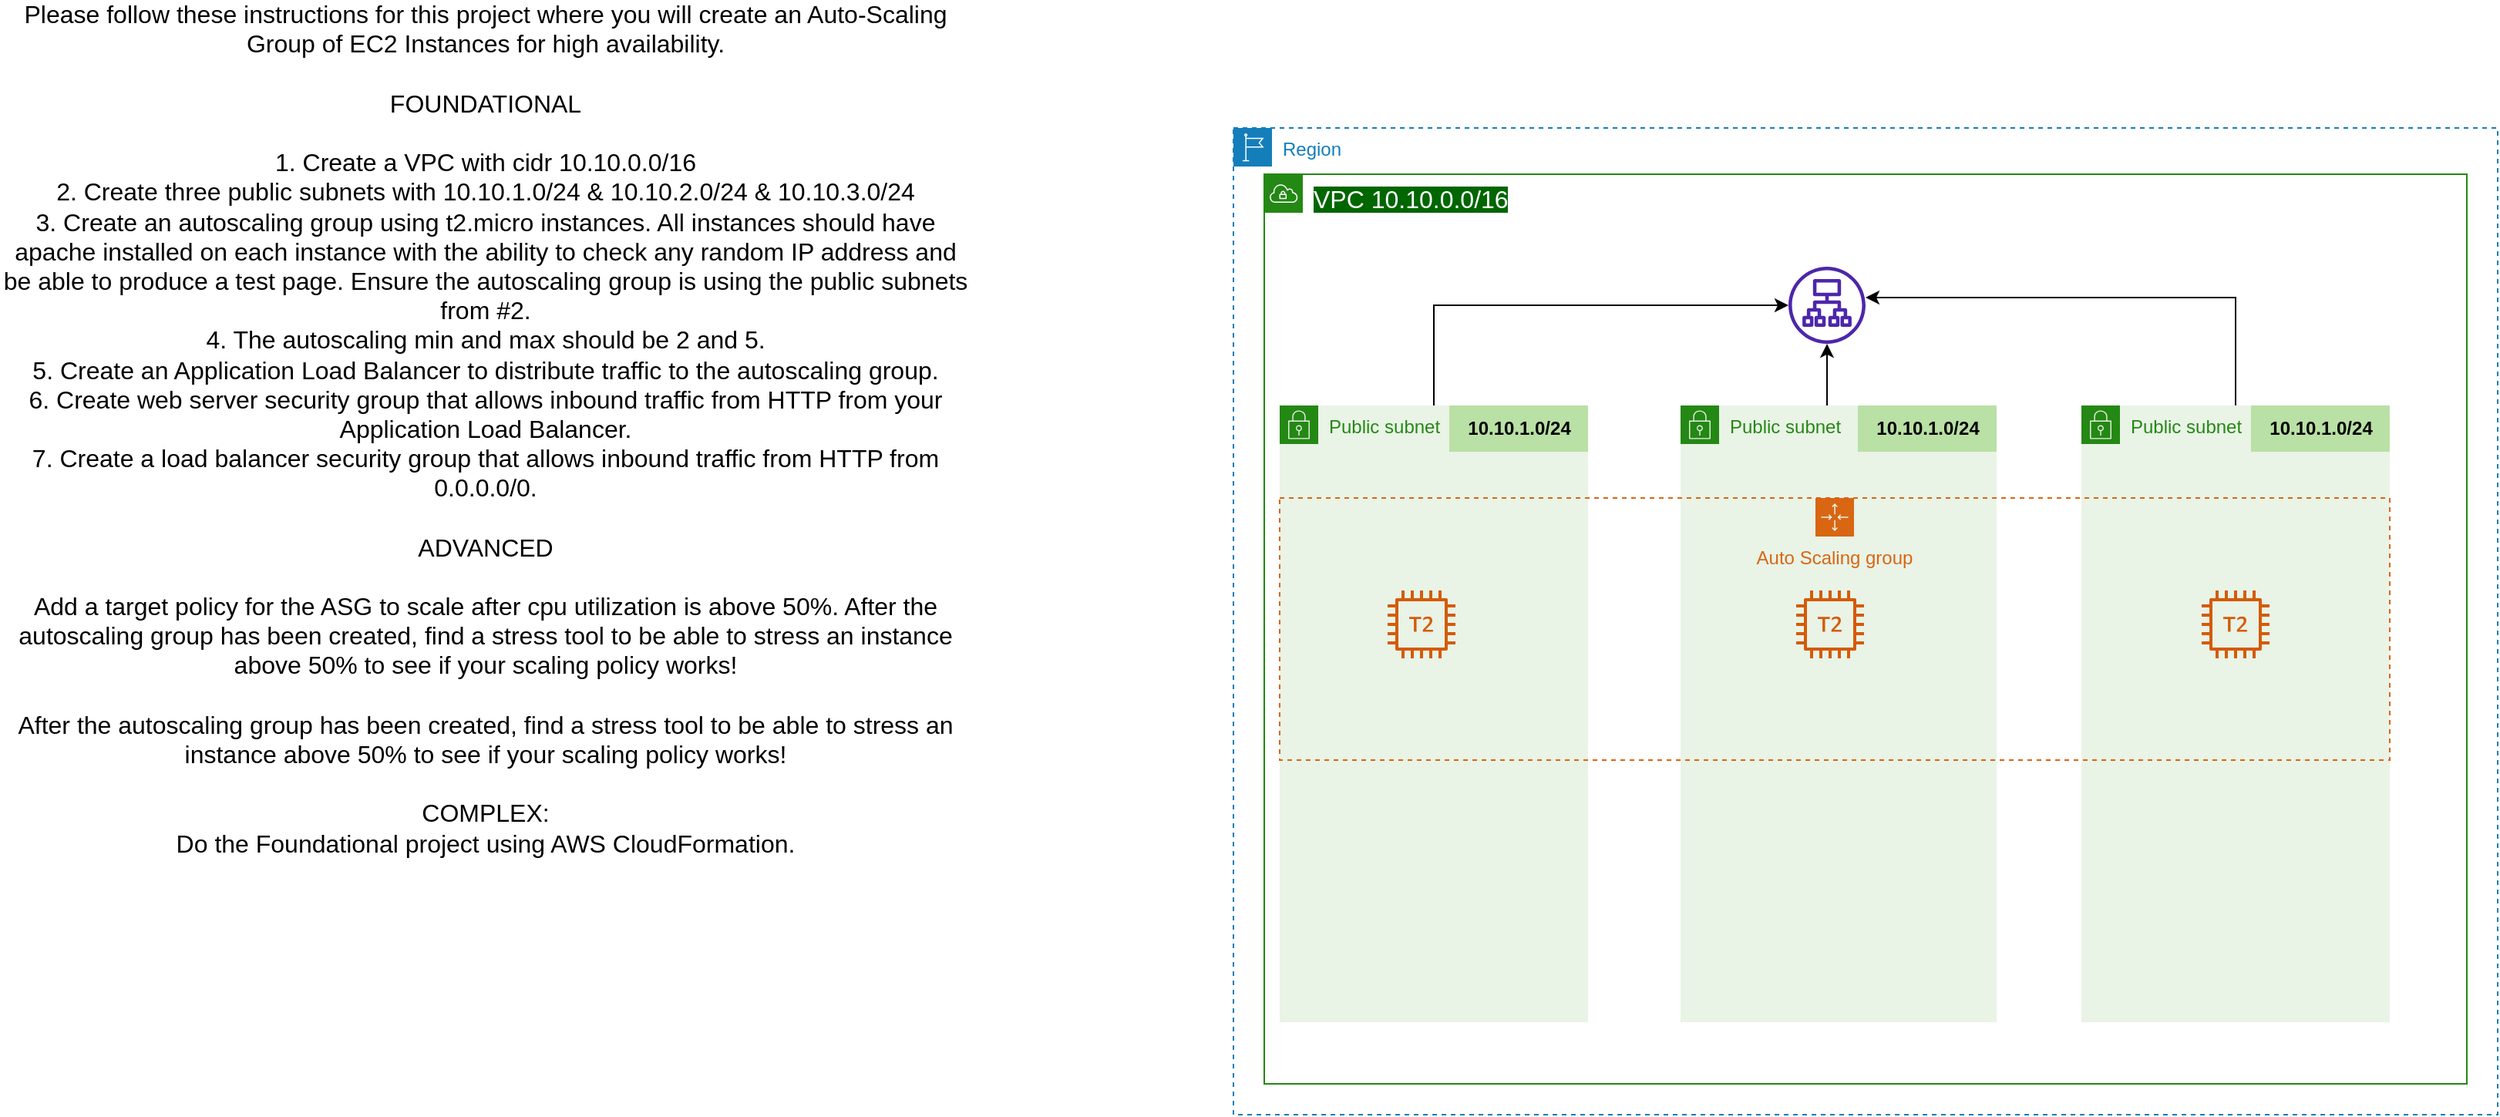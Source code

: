 <mxfile version="20.5.3" type="github">
  <diagram id="MLvrbDa9C6vAPCXWBnfA" name="Page-1">
    <mxGraphModel dx="928" dy="563" grid="1" gridSize="10" guides="1" tooltips="1" connect="1" arrows="1" fold="1" page="1" pageScale="1" pageWidth="850" pageHeight="1100" math="0" shadow="0">
      <root>
        <mxCell id="0" />
        <mxCell id="1" parent="0" />
        <mxCell id="PG2D4oexCz_ypWj5Rz1e-1" value="Region" style="points=[[0,0],[0.25,0],[0.5,0],[0.75,0],[1,0],[1,0.25],[1,0.5],[1,0.75],[1,1],[0.75,1],[0.5,1],[0.25,1],[0,1],[0,0.75],[0,0.5],[0,0.25]];outlineConnect=0;gradientColor=none;html=1;whiteSpace=wrap;fontSize=12;fontStyle=0;container=1;pointerEvents=0;collapsible=0;recursiveResize=0;shape=mxgraph.aws4.group;grIcon=mxgraph.aws4.group_region;strokeColor=#147EBA;fillColor=none;verticalAlign=top;align=left;spacingLeft=30;fontColor=#147EBA;dashed=1;" parent="1" vertex="1">
          <mxGeometry x="860" y="100" width="820" height="640" as="geometry" />
        </mxCell>
        <mxCell id="PG2D4oexCz_ypWj5Rz1e-5" value="&lt;font color=&quot;#ffffff&quot; style=&quot;background-color: rgb(0, 102, 0); font-size: 16px;&quot;&gt;VPC 10.10.0.0/16&lt;/font&gt;" style="points=[[0,0],[0.25,0],[0.5,0],[0.75,0],[1,0],[1,0.25],[1,0.5],[1,0.75],[1,1],[0.75,1],[0.5,1],[0.25,1],[0,1],[0,0.75],[0,0.5],[0,0.25]];outlineConnect=0;gradientColor=none;html=1;whiteSpace=wrap;fontSize=12;fontStyle=0;container=1;pointerEvents=0;collapsible=0;recursiveResize=0;shape=mxgraph.aws4.group;grIcon=mxgraph.aws4.group_vpc;strokeColor=#248814;fillColor=none;verticalAlign=top;align=left;spacingLeft=30;fontColor=#AAB7B8;dashed=0;strokeWidth=1;" parent="PG2D4oexCz_ypWj5Rz1e-1" vertex="1">
          <mxGeometry x="20" y="30" width="780" height="590" as="geometry" />
        </mxCell>
        <mxCell id="s-ojG0q9RjM-DH1xcq5x-30" style="edgeStyle=orthogonalEdgeStyle;rounded=0;orthogonalLoop=1;jettySize=auto;html=1;" edge="1" parent="PG2D4oexCz_ypWj5Rz1e-5" target="s-ojG0q9RjM-DH1xcq5x-15">
          <mxGeometry relative="1" as="geometry">
            <mxPoint x="365" y="150" as="sourcePoint" />
            <Array as="points">
              <mxPoint x="365" y="130" />
              <mxPoint x="365" y="130" />
            </Array>
          </mxGeometry>
        </mxCell>
        <mxCell id="s-ojG0q9RjM-DH1xcq5x-15" value="" style="sketch=0;outlineConnect=0;fontColor=#232F3E;gradientColor=none;fillColor=#4D27AA;strokeColor=none;dashed=0;verticalLabelPosition=bottom;verticalAlign=top;align=center;html=1;fontSize=12;fontStyle=0;aspect=fixed;pointerEvents=1;shape=mxgraph.aws4.application_load_balancer;" vertex="1" parent="PG2D4oexCz_ypWj5Rz1e-5">
          <mxGeometry x="340" y="60" width="50" height="50" as="geometry" />
        </mxCell>
        <mxCell id="s-ojG0q9RjM-DH1xcq5x-31" value="Public subnet" style="points=[[0,0],[0.25,0],[0.5,0],[0.75,0],[1,0],[1,0.25],[1,0.5],[1,0.75],[1,1],[0.75,1],[0.5,1],[0.25,1],[0,1],[0,0.75],[0,0.5],[0,0.25]];outlineConnect=0;gradientColor=none;html=1;whiteSpace=wrap;fontSize=12;fontStyle=0;container=1;pointerEvents=0;collapsible=0;recursiveResize=0;shape=mxgraph.aws4.group;grIcon=mxgraph.aws4.group_security_group;grStroke=0;strokeColor=#248814;fillColor=#E9F3E6;verticalAlign=top;align=left;spacingLeft=30;fontColor=#248814;dashed=0;" vertex="1" parent="PG2D4oexCz_ypWj5Rz1e-5">
          <mxGeometry x="270" y="150" width="205" height="400" as="geometry" />
        </mxCell>
        <mxCell id="s-ojG0q9RjM-DH1xcq5x-40" value="&lt;b&gt;10.10.1.0/24&lt;/b&gt;" style="text;html=1;align=center;verticalAlign=middle;resizable=0;points=[];autosize=1;strokeColor=none;fillColor=#B9E0A5;" vertex="1" parent="s-ojG0q9RjM-DH1xcq5x-31">
          <mxGeometry x="115" width="90" height="30" as="geometry" />
        </mxCell>
        <mxCell id="s-ojG0q9RjM-DH1xcq5x-14" value="" style="sketch=0;outlineConnect=0;fontColor=#232F3E;gradientColor=none;fillColor=#D45B07;strokeColor=none;dashed=0;verticalLabelPosition=bottom;verticalAlign=top;align=center;html=1;fontSize=12;fontStyle=0;aspect=fixed;pointerEvents=1;shape=mxgraph.aws4.t2_instance;" vertex="1" parent="s-ojG0q9RjM-DH1xcq5x-31">
          <mxGeometry x="75" y="120" width="44" height="44" as="geometry" />
        </mxCell>
        <mxCell id="s-ojG0q9RjM-DH1xcq5x-35" value="Public subnet" style="points=[[0,0],[0.25,0],[0.5,0],[0.75,0],[1,0],[1,0.25],[1,0.5],[1,0.75],[1,1],[0.75,1],[0.5,1],[0.25,1],[0,1],[0,0.75],[0,0.5],[0,0.25]];outlineConnect=0;gradientColor=none;html=1;whiteSpace=wrap;fontSize=12;fontStyle=0;container=1;pointerEvents=0;collapsible=0;recursiveResize=0;shape=mxgraph.aws4.group;grIcon=mxgraph.aws4.group_security_group;grStroke=0;strokeColor=#248814;fillColor=#E9F3E6;verticalAlign=top;align=left;spacingLeft=30;fontColor=#248814;dashed=0;" vertex="1" parent="PG2D4oexCz_ypWj5Rz1e-5">
          <mxGeometry x="530" y="150" width="200" height="400" as="geometry" />
        </mxCell>
        <mxCell id="s-ojG0q9RjM-DH1xcq5x-39" value="&lt;b&gt;10.10.1.0/24&lt;/b&gt;" style="text;html=1;align=center;verticalAlign=middle;resizable=0;points=[];autosize=1;strokeColor=none;fillColor=#B9E0A5;" vertex="1" parent="s-ojG0q9RjM-DH1xcq5x-35">
          <mxGeometry x="110" width="90" height="30" as="geometry" />
        </mxCell>
        <mxCell id="s-ojG0q9RjM-DH1xcq5x-13" value="" style="sketch=0;outlineConnect=0;fontColor=#232F3E;gradientColor=none;fillColor=#D45B07;strokeColor=none;dashed=0;verticalLabelPosition=bottom;verticalAlign=top;align=center;html=1;fontSize=12;fontStyle=0;aspect=fixed;pointerEvents=1;shape=mxgraph.aws4.t2_instance;" vertex="1" parent="s-ojG0q9RjM-DH1xcq5x-35">
          <mxGeometry x="78" y="120" width="44" height="44" as="geometry" />
        </mxCell>
        <mxCell id="s-ojG0q9RjM-DH1xcq5x-34" value="Public subnet" style="points=[[0,0],[0.25,0],[0.5,0],[0.75,0],[1,0],[1,0.25],[1,0.5],[1,0.75],[1,1],[0.75,1],[0.5,1],[0.25,1],[0,1],[0,0.75],[0,0.5],[0,0.25]];outlineConnect=0;gradientColor=none;html=1;whiteSpace=wrap;fontSize=12;fontStyle=0;container=1;pointerEvents=0;collapsible=0;recursiveResize=0;shape=mxgraph.aws4.group;grIcon=mxgraph.aws4.group_security_group;grStroke=0;strokeColor=#248814;fillColor=#E9F3E6;verticalAlign=top;align=left;spacingLeft=30;fontColor=#248814;dashed=0;" vertex="1" parent="PG2D4oexCz_ypWj5Rz1e-5">
          <mxGeometry x="10" y="150" width="200" height="400" as="geometry" />
        </mxCell>
        <mxCell id="s-ojG0q9RjM-DH1xcq5x-37" value="&lt;b&gt;10.10.1.0/24&lt;/b&gt;" style="text;html=1;align=center;verticalAlign=middle;resizable=0;points=[];autosize=1;strokeColor=none;fillColor=#B9E0A5;" vertex="1" parent="s-ojG0q9RjM-DH1xcq5x-34">
          <mxGeometry x="110" width="90" height="30" as="geometry" />
        </mxCell>
        <mxCell id="s-ojG0q9RjM-DH1xcq5x-8" value="" style="sketch=0;outlineConnect=0;fontColor=#232F3E;gradientColor=none;fillColor=#D45B07;strokeColor=none;dashed=0;verticalLabelPosition=bottom;verticalAlign=top;align=center;html=1;fontSize=12;fontStyle=0;aspect=fixed;pointerEvents=1;shape=mxgraph.aws4.t2_instance;" vertex="1" parent="s-ojG0q9RjM-DH1xcq5x-34">
          <mxGeometry x="70" y="120" width="44" height="44" as="geometry" />
        </mxCell>
        <mxCell id="s-ojG0q9RjM-DH1xcq5x-44" value="" style="edgeStyle=elbowEdgeStyle;elbow=horizontal;endArrow=classic;html=1;rounded=0;fontColor=none;exitX=0.5;exitY=0;exitDx=0;exitDy=0;" edge="1" parent="PG2D4oexCz_ypWj5Rz1e-5" source="s-ojG0q9RjM-DH1xcq5x-34" target="s-ojG0q9RjM-DH1xcq5x-15">
          <mxGeometry width="50" height="50" relative="1" as="geometry">
            <mxPoint x="110" y="120" as="sourcePoint" />
            <mxPoint x="160" y="70" as="targetPoint" />
            <Array as="points">
              <mxPoint x="110" y="120" />
            </Array>
          </mxGeometry>
        </mxCell>
        <mxCell id="s-ojG0q9RjM-DH1xcq5x-45" value="" style="edgeStyle=elbowEdgeStyle;elbow=horizontal;endArrow=classic;html=1;rounded=0;fontColor=none;exitX=0.5;exitY=0;exitDx=0;exitDy=0;" edge="1" parent="PG2D4oexCz_ypWj5Rz1e-5" source="s-ojG0q9RjM-DH1xcq5x-35" target="s-ojG0q9RjM-DH1xcq5x-15">
          <mxGeometry width="50" height="50" relative="1" as="geometry">
            <mxPoint x="500" y="145" as="sourcePoint" />
            <mxPoint x="730" y="40" as="targetPoint" />
            <Array as="points">
              <mxPoint x="630" y="80" />
              <mxPoint x="500" y="115" />
            </Array>
          </mxGeometry>
        </mxCell>
        <mxCell id="PG2D4oexCz_ypWj5Rz1e-2" value="&lt;div style=&quot;font-size: 16px;&quot;&gt;Please follow these instructions for this project where you will create an Auto-Scaling Group of EC2 Instances for high availability.&lt;/div&gt;&lt;div style=&quot;font-size: 16px;&quot;&gt;&lt;br style=&quot;font-size: 16px;&quot;&gt;&lt;/div&gt;&lt;div style=&quot;font-size: 16px;&quot;&gt;FOUNDATIONAL&lt;/div&gt;&lt;div style=&quot;font-size: 16px;&quot;&gt;&lt;br style=&quot;font-size: 16px;&quot;&gt;&lt;/div&gt;&lt;div style=&quot;font-size: 16px;&quot;&gt;1. Create a VPC with cidr 10.10.0.0/16&lt;/div&gt;&lt;div style=&quot;font-size: 16px;&quot;&gt;2. Create three public subnets with 10.10.1.0/24 &amp;amp; 10.10.2.0/24 &amp;amp; 10.10.3.0/24&lt;/div&gt;&lt;div style=&quot;font-size: 16px;&quot;&gt;3. Create an autoscaling group using t2.micro instances. All instances should have apache installed on each instance with the ability to check any random IP address and be able to produce a test page. Ensure the autoscaling group is using the public subnets from #2.&lt;/div&gt;&lt;div style=&quot;font-size: 16px;&quot;&gt;4. The autoscaling min and max should be 2 and 5.&lt;/div&gt;&lt;div style=&quot;font-size: 16px;&quot;&gt;5. Create an Application Load Balancer to distribute traffic to the autoscaling group.&lt;/div&gt;&lt;div style=&quot;font-size: 16px;&quot;&gt;6. Create web server security group that allows inbound traffic from HTTP from your Application Load Balancer.&lt;/div&gt;&lt;div style=&quot;font-size: 16px;&quot;&gt;7. Create a load balancer security group that allows inbound traffic from HTTP from 0.0.0.0/0.&lt;/div&gt;&lt;div style=&quot;font-size: 16px;&quot;&gt;&lt;br style=&quot;font-size: 16px;&quot;&gt;&lt;/div&gt;&lt;div style=&quot;font-size: 16px;&quot;&gt;ADVANCED&lt;/div&gt;&lt;div style=&quot;font-size: 16px;&quot;&gt;&lt;br style=&quot;font-size: 16px;&quot;&gt;&lt;/div&gt;&lt;div style=&quot;font-size: 16px;&quot;&gt;Add a target policy for the ASG to scale after cpu utilization is above 50%. After the autoscaling group has been created, find a stress tool to be able to stress an instance above 50% to see if your scaling policy works!&lt;/div&gt;&lt;div style=&quot;font-size: 16px;&quot;&gt;&lt;br style=&quot;font-size: 16px;&quot;&gt;&lt;/div&gt;&lt;div style=&quot;font-size: 16px;&quot;&gt;After the autoscaling group has been created, find a stress tool to be able to stress an instance above 50% to see if your scaling policy works!&lt;/div&gt;&lt;div style=&quot;font-size: 16px;&quot;&gt;&lt;br style=&quot;font-size: 16px;&quot;&gt;&lt;/div&gt;&lt;div style=&quot;font-size: 16px;&quot;&gt;COMPLEX:&lt;/div&gt;&lt;div style=&quot;font-size: 16px;&quot;&gt;Do the Foundational project using AWS CloudFormation.&lt;/div&gt;" style="text;html=1;strokeColor=none;fillColor=none;align=center;verticalAlign=middle;whiteSpace=wrap;rounded=0;strokeWidth=1;fontSize=16;" parent="1" vertex="1">
          <mxGeometry x="60" y="280" width="630" height="30" as="geometry" />
        </mxCell>
        <mxCell id="s-ojG0q9RjM-DH1xcq5x-42" value="Auto Scaling group" style="points=[[0,0],[0.25,0],[0.5,0],[0.75,0],[1,0],[1,0.25],[1,0.5],[1,0.75],[1,1],[0.75,1],[0.5,1],[0.25,1],[0,1],[0,0.75],[0,0.5],[0,0.25]];outlineConnect=0;gradientColor=none;html=1;whiteSpace=wrap;fontSize=12;fontStyle=0;container=1;pointerEvents=0;collapsible=0;recursiveResize=0;shape=mxgraph.aws4.groupCenter;grIcon=mxgraph.aws4.group_auto_scaling_group;grStroke=1;strokeColor=#D86613;fillColor=none;verticalAlign=top;align=center;fontColor=#D86613;dashed=1;spacingTop=25;" vertex="1" parent="1">
          <mxGeometry x="890" y="340" width="720" height="170" as="geometry" />
        </mxCell>
      </root>
    </mxGraphModel>
  </diagram>
</mxfile>
